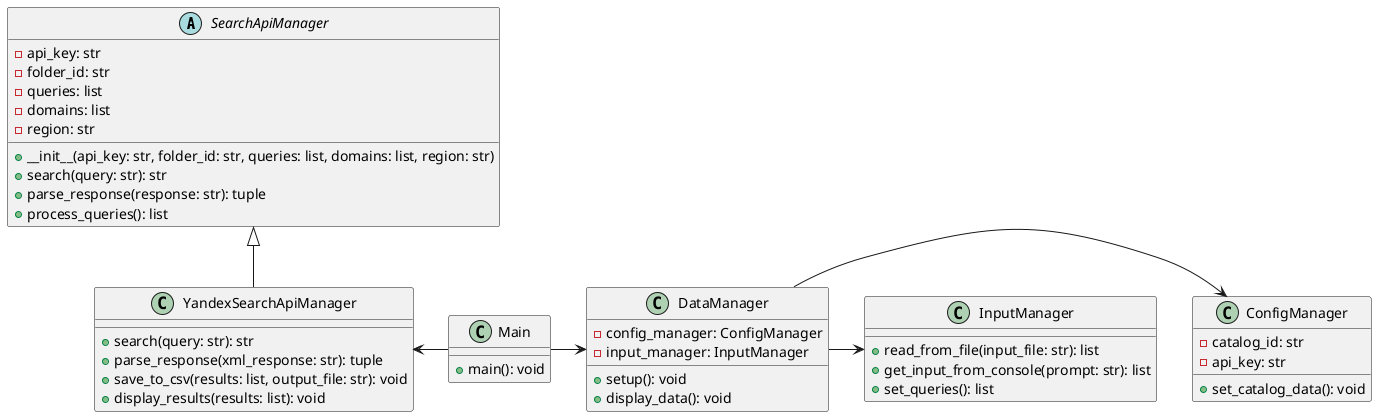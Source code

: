 @startuml
' Абстрактный класс SearchApiManager
abstract class SearchApiManager {
    - api_key: str
    - folder_id: str
    - queries: list
    - domains: list
    - region: str
    + __init__(api_key: str, folder_id: str, queries: list, domains: list, region: str)
    + search(query: str): str
    + parse_response(response: str): tuple
    + process_queries(): list
}

' Класс YandexSearchApiManager, который наследует SearchApiManager
class YandexSearchApiManager {
    + search(query: str): str
    + parse_response(xml_response: str): tuple
    + save_to_csv(results: list, output_file: str): void
    + display_results(results: list): void
}

SearchApiManager <|-- YandexSearchApiManager

' Класс для конфигурации, который хранит идентификатор каталога и ключ API
class ConfigManager {
    - catalog_id: str
    - api_key: str
    + set_catalog_data(): void
}

' Класс для ввода данных, который управляет вводом с консоли или из файла
class InputManager {
    + read_from_file(input_file: str): list
    + get_input_from_console(prompt: str): list
    + set_queries(): list
}

' Класс для управления данными, использующий ConfigManager и InputManager
class DataManager {
    - config_manager: ConfigManager
    - input_manager: InputManager
    + setup(): void
    + display_data(): void
}

' Класс Main, связывающий все компоненты и запускающий программу
class Main {
    + main(): void
}
Main -up> YandexSearchApiManager
Main -> DataManager

DataManager -> ConfigManager
DataManager -> InputManager

@enduml
